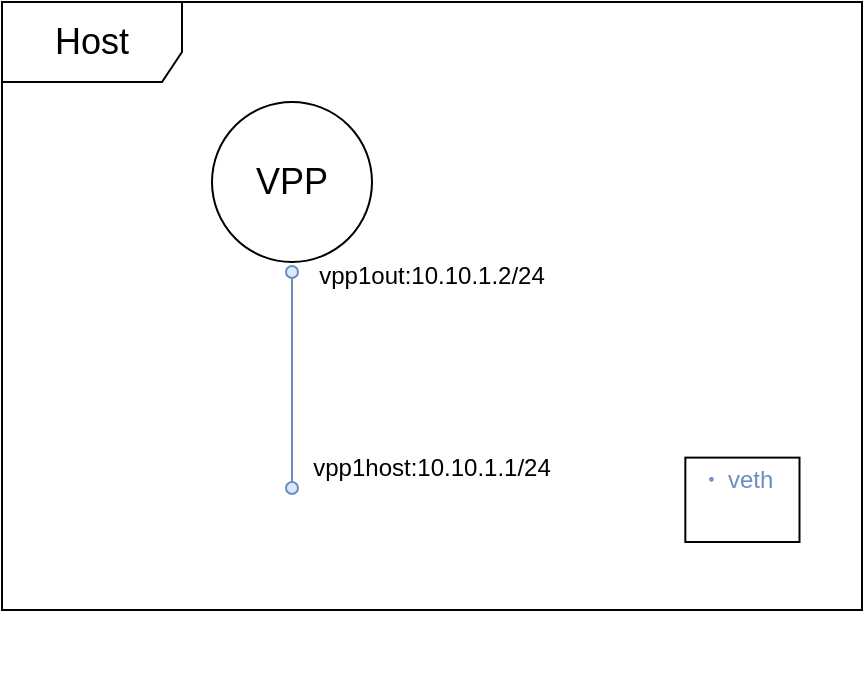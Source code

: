 <mxfile version="20.7.4" type="github">
  <diagram id="X3frUOIJ4UyBZ5zGNv1c" name="第 1 页">
    <mxGraphModel dx="293" dy="174" grid="1" gridSize="10" guides="1" tooltips="1" connect="1" arrows="1" fold="1" page="1" pageScale="1" pageWidth="827" pageHeight="1169" math="0" shadow="0">
      <root>
        <mxCell id="0" />
        <mxCell id="1" parent="0" />
        <mxCell id="YIrWhIE3qQ4BIBY2tq_o-36" value="&lt;font style=&quot;font-size: 18px;&quot;&gt;Host&lt;/font&gt;" style="shape=umlFrame;whiteSpace=wrap;html=1;fontSize=12;width=90;height=40;gradientColor=none;fillColor=default;" parent="1" vertex="1">
          <mxGeometry x="195" y="110" width="430" height="304" as="geometry" />
        </mxCell>
        <mxCell id="YIrWhIE3qQ4BIBY2tq_o-2" value="&lt;font style=&quot;font-size: 18px;&quot;&gt;VPP&lt;/font&gt;" style="ellipse;whiteSpace=wrap;html=1;aspect=fixed;" parent="1" vertex="1">
          <mxGeometry x="300" y="160" width="80" height="80" as="geometry" />
        </mxCell>
        <mxCell id="YIrWhIE3qQ4BIBY2tq_o-3" value="" style="ellipse;whiteSpace=wrap;html=1;aspect=fixed;fillColor=#dae8fc;strokeColor=#6c8ebf;" parent="1" vertex="1">
          <mxGeometry x="337" y="242" width="6" height="6" as="geometry" />
        </mxCell>
        <mxCell id="YIrWhIE3qQ4BIBY2tq_o-10" style="rounded=0;orthogonalLoop=1;jettySize=auto;html=1;exitX=0.5;exitY=0;exitDx=0;exitDy=0;fontSize=18;endArrow=none;endFill=0;fillColor=#dae8fc;strokeColor=#6c8ebf;" parent="1" source="YIrWhIE3qQ4BIBY2tq_o-4" target="YIrWhIE3qQ4BIBY2tq_o-3" edge="1">
          <mxGeometry relative="1" as="geometry">
            <mxPoint x="340" y="250" as="targetPoint" />
          </mxGeometry>
        </mxCell>
        <mxCell id="YIrWhIE3qQ4BIBY2tq_o-4" value="" style="ellipse;whiteSpace=wrap;html=1;aspect=fixed;fillColor=#dae8fc;strokeColor=#6c8ebf;" parent="1" vertex="1">
          <mxGeometry x="337" y="350" width="6" height="6" as="geometry" />
        </mxCell>
        <mxCell id="YIrWhIE3qQ4BIBY2tq_o-19" value="&lt;font style=&quot;font-size: 12px;&quot;&gt;vpp1host:10.10.1.1/24&lt;/font&gt;" style="text;html=1;strokeColor=none;fillColor=none;align=center;verticalAlign=middle;whiteSpace=wrap;rounded=0;fontSize=18;" parent="1" vertex="1">
          <mxGeometry x="380" y="326" width="60" height="30" as="geometry" />
        </mxCell>
        <mxCell id="YIrWhIE3qQ4BIBY2tq_o-20" value="&lt;font style=&quot;font-size: 12px;&quot;&gt;vpp1out:10.10.1.2/24&lt;/font&gt;" style="text;html=1;strokeColor=none;fillColor=none;align=center;verticalAlign=middle;whiteSpace=wrap;rounded=0;fontSize=18;" parent="1" vertex="1">
          <mxGeometry x="380" y="230" width="60" height="30" as="geometry" />
        </mxCell>
        <mxCell id="rNDPbL1ABQbkdlFyfxvr-2" value="&amp;nbsp;" style="text;html=1;strokeColor=none;fillColor=none;align=center;verticalAlign=middle;whiteSpace=wrap;rounded=0;" vertex="1" parent="1">
          <mxGeometry x="277" y="424" width="60" height="30" as="geometry" />
        </mxCell>
        <mxCell id="rNDPbL1ABQbkdlFyfxvr-10" value="" style="group" vertex="1" connectable="0" parent="1">
          <mxGeometry x="500" y="330" width="110" height="50" as="geometry" />
        </mxCell>
        <mxCell id="rNDPbL1ABQbkdlFyfxvr-9" value="" style="rounded=0;whiteSpace=wrap;html=1;fontColor=#6C8EBF;" vertex="1" parent="rNDPbL1ABQbkdlFyfxvr-10">
          <mxGeometry x="36.67" y="7.812" width="57.08" height="42.188" as="geometry" />
        </mxCell>
        <mxCell id="rNDPbL1ABQbkdlFyfxvr-8" value="" style="group" vertex="1" connectable="0" parent="rNDPbL1ABQbkdlFyfxvr-10">
          <mxGeometry x="49.022" y="13.281" width="50.217" height="23.438" as="geometry" />
        </mxCell>
        <mxCell id="rNDPbL1ABQbkdlFyfxvr-6" value="" style="ellipse;whiteSpace=wrap;html=1;aspect=fixed;fillColor=#dae8fc;strokeColor=#6c8ebf;" vertex="1" parent="rNDPbL1ABQbkdlFyfxvr-8">
          <mxGeometry y="4.688" width="1.401" height="1.401" as="geometry" />
        </mxCell>
        <mxCell id="rNDPbL1ABQbkdlFyfxvr-7" value="&lt;font color=&quot;#6c8ebf&quot;&gt;veth&lt;/font&gt;" style="text;html=1;strokeColor=none;fillColor=none;align=left;verticalAlign=middle;whiteSpace=wrap;rounded=0;fontColor=#000000;" vertex="1" parent="rNDPbL1ABQbkdlFyfxvr-8">
          <mxGeometry x="6.578" width="22.755" height="11.719" as="geometry" />
        </mxCell>
      </root>
    </mxGraphModel>
  </diagram>
</mxfile>
